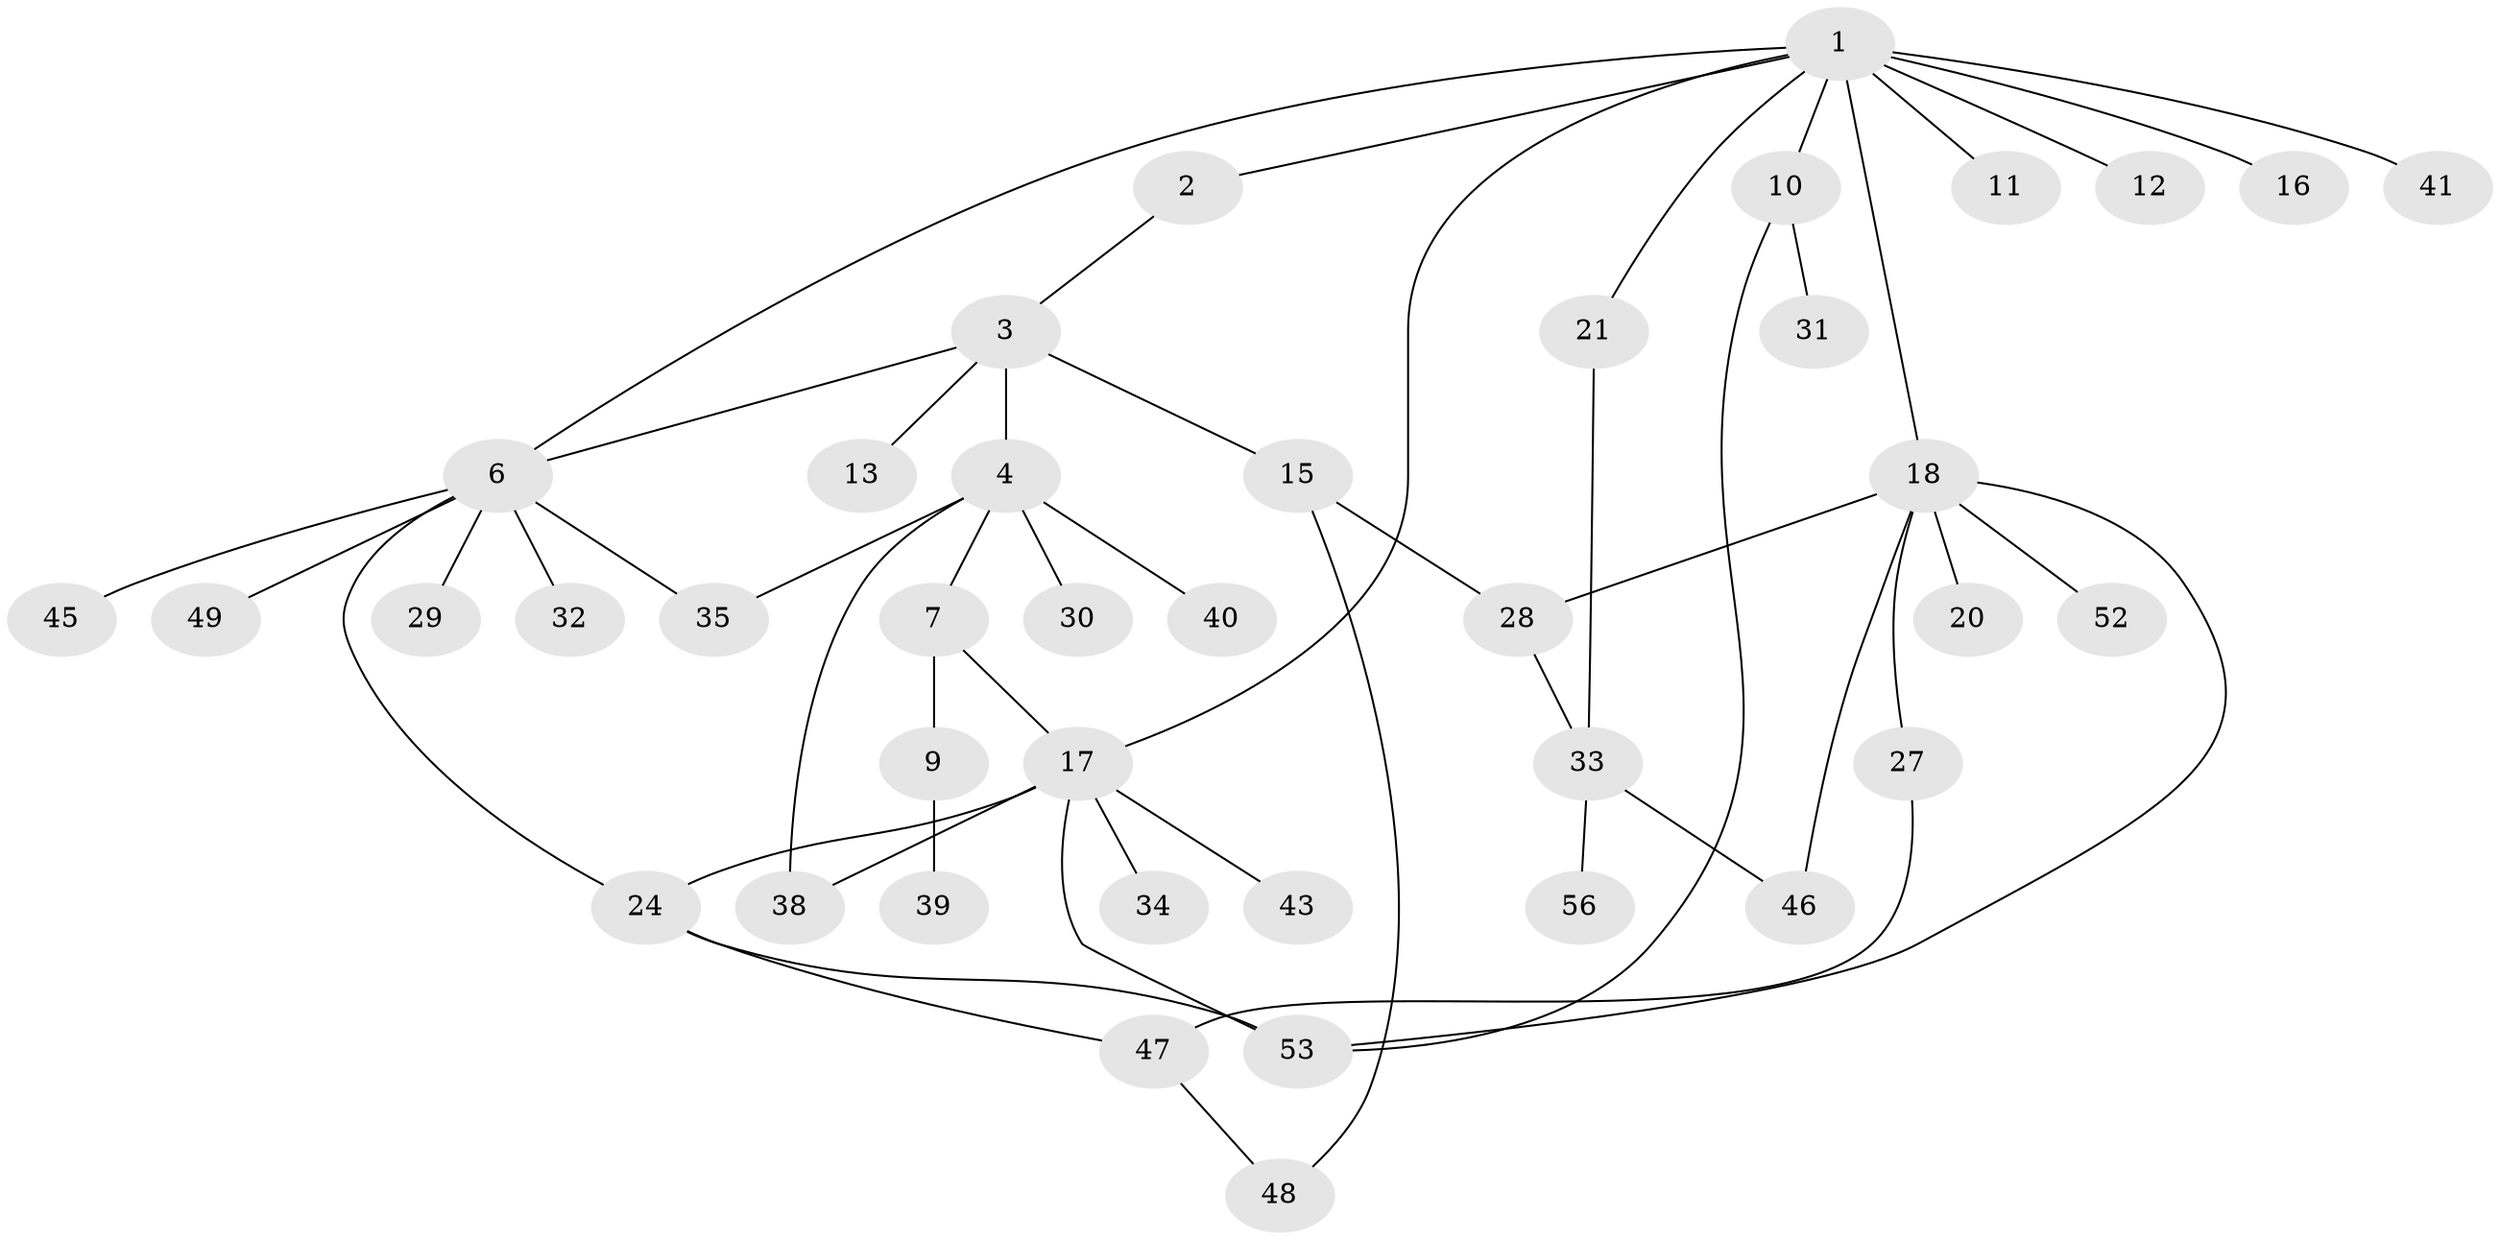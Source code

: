 // Generated by graph-tools (version 1.1) at 2025/23/03/03/25 07:23:33]
// undirected, 40 vertices, 52 edges
graph export_dot {
graph [start="1"]
  node [color=gray90,style=filled];
  1 [super="+5"];
  2;
  3;
  4 [super="+22"];
  6 [super="+19"];
  7 [super="+8"];
  9;
  10 [super="+25"];
  11 [super="+23"];
  12;
  13 [super="+14"];
  15 [super="+42"];
  16;
  17 [super="+26"];
  18 [super="+44"];
  20;
  21 [super="+37"];
  24 [super="+58"];
  27;
  28 [super="+36"];
  29;
  30;
  31;
  32;
  33 [super="+54"];
  34;
  35;
  38 [super="+51"];
  39;
  40;
  41;
  43;
  45;
  46;
  47 [super="+50"];
  48;
  49;
  52;
  53 [super="+55"];
  56 [super="+57"];
  1 -- 2;
  1 -- 6;
  1 -- 16;
  1 -- 17;
  1 -- 18;
  1 -- 21;
  1 -- 41;
  1 -- 10;
  1 -- 11;
  1 -- 12;
  2 -- 3;
  3 -- 4;
  3 -- 13;
  3 -- 15;
  3 -- 6;
  4 -- 7;
  4 -- 30;
  4 -- 35;
  4 -- 38;
  4 -- 40;
  6 -- 32;
  6 -- 35;
  6 -- 49;
  6 -- 29;
  6 -- 45;
  6 -- 24;
  7 -- 9 [weight=2];
  7 -- 17;
  9 -- 39;
  10 -- 53;
  10 -- 31;
  15 -- 48;
  15 -- 28;
  17 -- 24;
  17 -- 43;
  17 -- 53;
  17 -- 34;
  17 -- 38;
  18 -- 20;
  18 -- 27;
  18 -- 28;
  18 -- 52;
  18 -- 53;
  18 -- 46;
  21 -- 33;
  24 -- 47;
  24 -- 53;
  27 -- 47;
  28 -- 33;
  33 -- 46;
  33 -- 56;
  47 -- 48;
}
